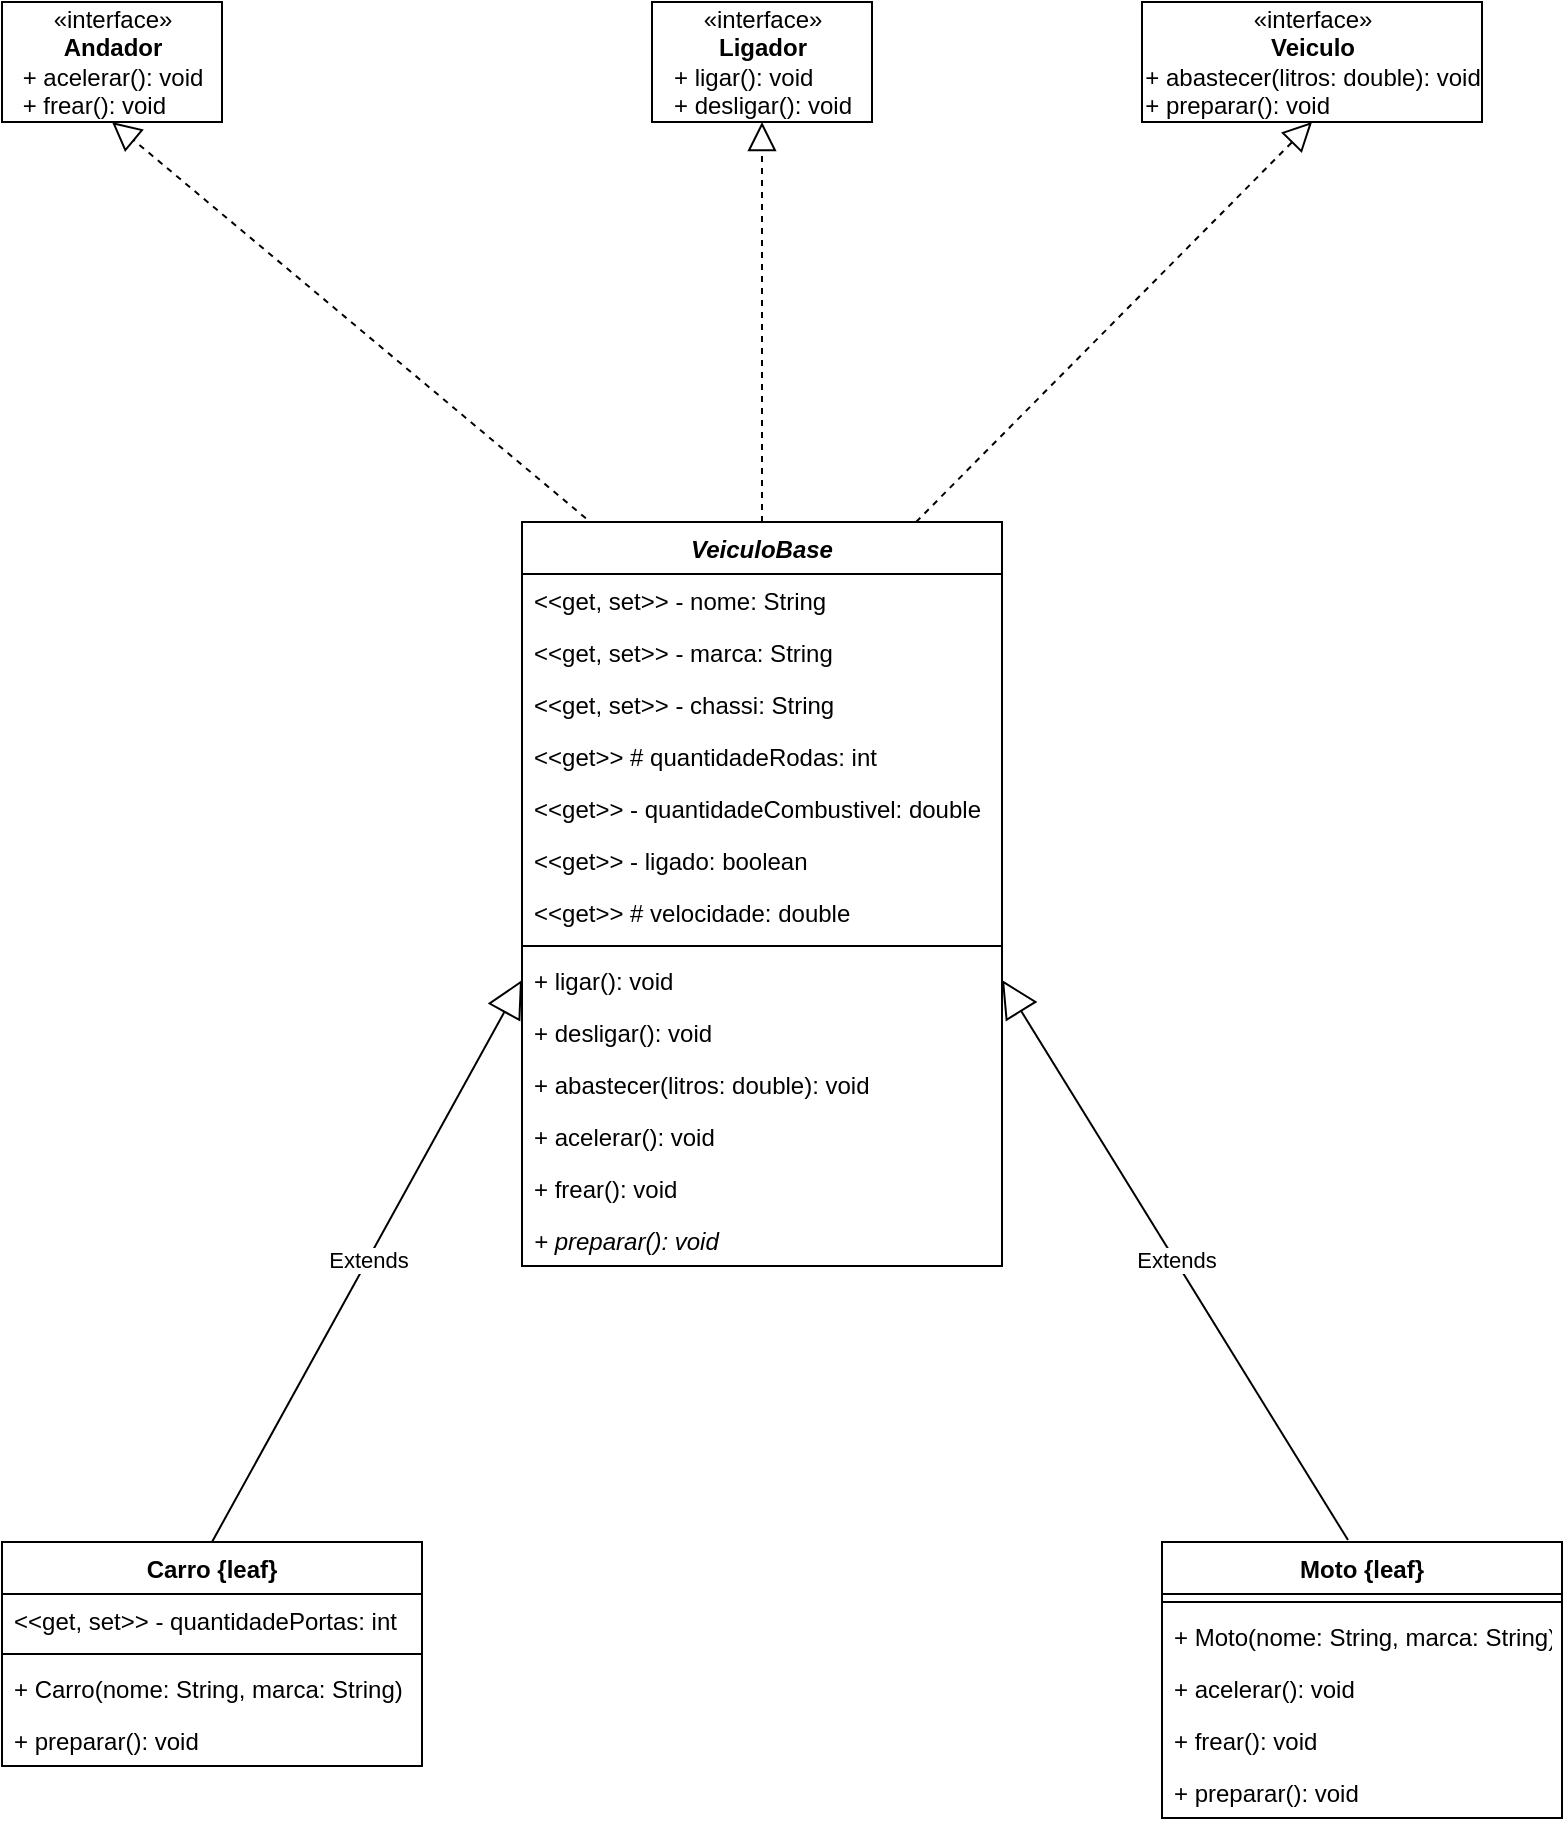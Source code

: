 <mxfile version="18.0.3" type="device"><diagram id="K6rVn5Honu_ypVm9PE21" name="Page-1"><mxGraphModel dx="868" dy="450" grid="1" gridSize="10" guides="1" tooltips="1" connect="1" arrows="1" fold="1" page="1" pageScale="1" pageWidth="827" pageHeight="1169" math="0" shadow="0"><root><mxCell id="0"/><mxCell id="1" parent="0"/><mxCell id="pV7WggoQ3xro_sZmNq65-1" value="VeiculoBase" style="swimlane;fontStyle=3;align=center;verticalAlign=top;childLayout=stackLayout;horizontal=1;startSize=26;horizontalStack=0;resizeParent=1;resizeParentMax=0;resizeLast=0;collapsible=1;marginBottom=0;" parent="1" vertex="1"><mxGeometry x="280" y="280" width="240" height="372" as="geometry"/></mxCell><mxCell id="pV7WggoQ3xro_sZmNq65-2" value="&lt;&lt;get, set&gt;&gt; - nome: String" style="text;strokeColor=none;fillColor=none;align=left;verticalAlign=top;spacingLeft=4;spacingRight=4;overflow=hidden;rotatable=0;points=[[0,0.5],[1,0.5]];portConstraint=eastwest;" parent="pV7WggoQ3xro_sZmNq65-1" vertex="1"><mxGeometry y="26" width="240" height="26" as="geometry"/></mxCell><mxCell id="pV7WggoQ3xro_sZmNq65-5" value="&lt;&lt;get, set&gt;&gt; - marca: String" style="text;strokeColor=none;fillColor=none;align=left;verticalAlign=top;spacingLeft=4;spacingRight=4;overflow=hidden;rotatable=0;points=[[0,0.5],[1,0.5]];portConstraint=eastwest;" parent="pV7WggoQ3xro_sZmNq65-1" vertex="1"><mxGeometry y="52" width="240" height="26" as="geometry"/></mxCell><mxCell id="pV7WggoQ3xro_sZmNq65-6" value="&lt;&lt;get, set&gt;&gt; - chassi: String" style="text;strokeColor=none;fillColor=none;align=left;verticalAlign=top;spacingLeft=4;spacingRight=4;overflow=hidden;rotatable=0;points=[[0,0.5],[1,0.5]];portConstraint=eastwest;" parent="pV7WggoQ3xro_sZmNq65-1" vertex="1"><mxGeometry y="78" width="240" height="26" as="geometry"/></mxCell><mxCell id="pV7WggoQ3xro_sZmNq65-7" value="&lt;&lt;get&gt;&gt; # quantidadeRodas: int" style="text;strokeColor=none;fillColor=none;align=left;verticalAlign=top;spacingLeft=4;spacingRight=4;overflow=hidden;rotatable=0;points=[[0,0.5],[1,0.5]];portConstraint=eastwest;" parent="pV7WggoQ3xro_sZmNq65-1" vertex="1"><mxGeometry y="104" width="240" height="26" as="geometry"/></mxCell><mxCell id="pV7WggoQ3xro_sZmNq65-8" value="&lt;&lt;get&gt;&gt; - quantidadeCombustivel: double" style="text;strokeColor=none;fillColor=none;align=left;verticalAlign=top;spacingLeft=4;spacingRight=4;overflow=hidden;rotatable=0;points=[[0,0.5],[1,0.5]];portConstraint=eastwest;" parent="pV7WggoQ3xro_sZmNq65-1" vertex="1"><mxGeometry y="130" width="240" height="26" as="geometry"/></mxCell><mxCell id="pV7WggoQ3xro_sZmNq65-11" value="&lt;&lt;get&gt;&gt; - ligado: boolean" style="text;strokeColor=none;fillColor=none;align=left;verticalAlign=top;spacingLeft=4;spacingRight=4;overflow=hidden;rotatable=0;points=[[0,0.5],[1,0.5]];portConstraint=eastwest;" parent="pV7WggoQ3xro_sZmNq65-1" vertex="1"><mxGeometry y="156" width="240" height="26" as="geometry"/></mxCell><mxCell id="pV7WggoQ3xro_sZmNq65-12" value="&lt;&lt;get&gt;&gt; # velocidade: double" style="text;strokeColor=none;fillColor=none;align=left;verticalAlign=top;spacingLeft=4;spacingRight=4;overflow=hidden;rotatable=0;points=[[0,0.5],[1,0.5]];portConstraint=eastwest;" parent="pV7WggoQ3xro_sZmNq65-1" vertex="1"><mxGeometry y="182" width="240" height="26" as="geometry"/></mxCell><mxCell id="pV7WggoQ3xro_sZmNq65-3" value="" style="line;strokeWidth=1;fillColor=none;align=left;verticalAlign=middle;spacingTop=-1;spacingLeft=3;spacingRight=3;rotatable=0;labelPosition=right;points=[];portConstraint=eastwest;" parent="pV7WggoQ3xro_sZmNq65-1" vertex="1"><mxGeometry y="208" width="240" height="8" as="geometry"/></mxCell><mxCell id="pV7WggoQ3xro_sZmNq65-4" value="+ ligar(): void" style="text;strokeColor=none;fillColor=none;align=left;verticalAlign=top;spacingLeft=4;spacingRight=4;overflow=hidden;rotatable=0;points=[[0,0.5],[1,0.5]];portConstraint=eastwest;" parent="pV7WggoQ3xro_sZmNq65-1" vertex="1"><mxGeometry y="216" width="240" height="26" as="geometry"/></mxCell><mxCell id="pV7WggoQ3xro_sZmNq65-9" value="+ desligar(): void" style="text;strokeColor=none;fillColor=none;align=left;verticalAlign=top;spacingLeft=4;spacingRight=4;overflow=hidden;rotatable=0;points=[[0,0.5],[1,0.5]];portConstraint=eastwest;" parent="pV7WggoQ3xro_sZmNq65-1" vertex="1"><mxGeometry y="242" width="240" height="26" as="geometry"/></mxCell><mxCell id="pV7WggoQ3xro_sZmNq65-10" value="+ abastecer(litros: double): void" style="text;strokeColor=none;fillColor=none;align=left;verticalAlign=top;spacingLeft=4;spacingRight=4;overflow=hidden;rotatable=0;points=[[0,0.5],[1,0.5]];portConstraint=eastwest;" parent="pV7WggoQ3xro_sZmNq65-1" vertex="1"><mxGeometry y="268" width="240" height="26" as="geometry"/></mxCell><mxCell id="pV7WggoQ3xro_sZmNq65-13" value="+ acelerar(): void" style="text;strokeColor=none;fillColor=none;align=left;verticalAlign=top;spacingLeft=4;spacingRight=4;overflow=hidden;rotatable=0;points=[[0,0.5],[1,0.5]];portConstraint=eastwest;" parent="pV7WggoQ3xro_sZmNq65-1" vertex="1"><mxGeometry y="294" width="240" height="26" as="geometry"/></mxCell><mxCell id="pV7WggoQ3xro_sZmNq65-14" value="+ frear(): void" style="text;strokeColor=none;fillColor=none;align=left;verticalAlign=top;spacingLeft=4;spacingRight=4;overflow=hidden;rotatable=0;points=[[0,0.5],[1,0.5]];portConstraint=eastwest;" parent="pV7WggoQ3xro_sZmNq65-1" vertex="1"><mxGeometry y="320" width="240" height="26" as="geometry"/></mxCell><mxCell id="pV7WggoQ3xro_sZmNq65-15" value="+ preparar(): void" style="text;strokeColor=none;fillColor=none;align=left;verticalAlign=top;spacingLeft=4;spacingRight=4;overflow=hidden;rotatable=0;points=[[0,0.5],[1,0.5]];portConstraint=eastwest;fontStyle=2" parent="pV7WggoQ3xro_sZmNq65-1" vertex="1"><mxGeometry y="346" width="240" height="26" as="geometry"/></mxCell><mxCell id="pV7WggoQ3xro_sZmNq65-16" value="Carro {leaf}" style="swimlane;fontStyle=1;align=center;verticalAlign=top;childLayout=stackLayout;horizontal=1;startSize=26;horizontalStack=0;resizeParent=1;resizeParentMax=0;resizeLast=0;collapsible=1;marginBottom=0;" parent="1" vertex="1"><mxGeometry x="20" y="790" width="210" height="112" as="geometry"/></mxCell><mxCell id="pV7WggoQ3xro_sZmNq65-17" value="&lt;&lt;get, set&gt;&gt; - quantidadePortas: int" style="text;strokeColor=none;fillColor=none;align=left;verticalAlign=top;spacingLeft=4;spacingRight=4;overflow=hidden;rotatable=0;points=[[0,0.5],[1,0.5]];portConstraint=eastwest;" parent="pV7WggoQ3xro_sZmNq65-16" vertex="1"><mxGeometry y="26" width="210" height="26" as="geometry"/></mxCell><mxCell id="pV7WggoQ3xro_sZmNq65-18" value="" style="line;strokeWidth=1;fillColor=none;align=left;verticalAlign=middle;spacingTop=-1;spacingLeft=3;spacingRight=3;rotatable=0;labelPosition=right;points=[];portConstraint=eastwest;" parent="pV7WggoQ3xro_sZmNq65-16" vertex="1"><mxGeometry y="52" width="210" height="8" as="geometry"/></mxCell><mxCell id="pV7WggoQ3xro_sZmNq65-19" value="+ Carro(nome: String, marca: String)" style="text;strokeColor=none;fillColor=none;align=left;verticalAlign=top;spacingLeft=4;spacingRight=4;overflow=hidden;rotatable=0;points=[[0,0.5],[1,0.5]];portConstraint=eastwest;" parent="pV7WggoQ3xro_sZmNq65-16" vertex="1"><mxGeometry y="60" width="210" height="26" as="geometry"/></mxCell><mxCell id="pV7WggoQ3xro_sZmNq65-30" value="+ preparar(): void" style="text;strokeColor=none;fillColor=none;align=left;verticalAlign=top;spacingLeft=4;spacingRight=4;overflow=hidden;rotatable=0;points=[[0,0.5],[1,0.5]];portConstraint=eastwest;" parent="pV7WggoQ3xro_sZmNq65-16" vertex="1"><mxGeometry y="86" width="210" height="26" as="geometry"/></mxCell><mxCell id="pV7WggoQ3xro_sZmNq65-21" value="Moto {leaf}" style="swimlane;fontStyle=1;align=center;verticalAlign=top;childLayout=stackLayout;horizontal=1;startSize=26;horizontalStack=0;resizeParent=1;resizeParentMax=0;resizeLast=0;collapsible=1;marginBottom=0;" parent="1" vertex="1"><mxGeometry x="600" y="790" width="200" height="138" as="geometry"/></mxCell><mxCell id="pV7WggoQ3xro_sZmNq65-23" value="" style="line;strokeWidth=1;fillColor=none;align=left;verticalAlign=middle;spacingTop=-1;spacingLeft=3;spacingRight=3;rotatable=0;labelPosition=right;points=[];portConstraint=eastwest;" parent="pV7WggoQ3xro_sZmNq65-21" vertex="1"><mxGeometry y="26" width="200" height="8" as="geometry"/></mxCell><mxCell id="pV7WggoQ3xro_sZmNq65-24" value="+ Moto(nome: String, marca: String)" style="text;strokeColor=none;fillColor=none;align=left;verticalAlign=top;spacingLeft=4;spacingRight=4;overflow=hidden;rotatable=0;points=[[0,0.5],[1,0.5]];portConstraint=eastwest;" parent="pV7WggoQ3xro_sZmNq65-21" vertex="1"><mxGeometry y="34" width="200" height="26" as="geometry"/></mxCell><mxCell id="pV7WggoQ3xro_sZmNq65-32" value="+ acelerar(): void&#10;" style="text;strokeColor=none;fillColor=none;align=left;verticalAlign=top;spacingLeft=4;spacingRight=4;overflow=hidden;rotatable=0;points=[[0,0.5],[1,0.5]];portConstraint=eastwest;" parent="pV7WggoQ3xro_sZmNq65-21" vertex="1"><mxGeometry y="60" width="200" height="26" as="geometry"/></mxCell><mxCell id="pV7WggoQ3xro_sZmNq65-33" value="+ frear(): void" style="text;strokeColor=none;fillColor=none;align=left;verticalAlign=top;spacingLeft=4;spacingRight=4;overflow=hidden;rotatable=0;points=[[0,0.5],[1,0.5]];portConstraint=eastwest;" parent="pV7WggoQ3xro_sZmNq65-21" vertex="1"><mxGeometry y="86" width="200" height="26" as="geometry"/></mxCell><mxCell id="pV7WggoQ3xro_sZmNq65-31" value="+ preparar(): void" style="text;strokeColor=none;fillColor=none;align=left;verticalAlign=top;spacingLeft=4;spacingRight=4;overflow=hidden;rotatable=0;points=[[0,0.5],[1,0.5]];portConstraint=eastwest;" parent="pV7WggoQ3xro_sZmNq65-21" vertex="1"><mxGeometry y="112" width="200" height="26" as="geometry"/></mxCell><mxCell id="pV7WggoQ3xro_sZmNq65-25" value="Extends" style="endArrow=block;endSize=16;endFill=0;html=1;rounded=0;entryX=0;entryY=0.5;entryDx=0;entryDy=0;exitX=0.5;exitY=0;exitDx=0;exitDy=0;" parent="1" edge="1" target="pV7WggoQ3xro_sZmNq65-4" source="pV7WggoQ3xro_sZmNq65-16"><mxGeometry width="160" relative="1" as="geometry"><mxPoint x="130" y="740" as="sourcePoint"/><mxPoint x="320" y="650" as="targetPoint"/></mxGeometry></mxCell><mxCell id="pV7WggoQ3xro_sZmNq65-27" value="Extends" style="endArrow=block;endSize=16;endFill=0;html=1;rounded=0;exitX=0.465;exitY=-0.007;exitDx=0;exitDy=0;exitPerimeter=0;entryX=1;entryY=0.5;entryDx=0;entryDy=0;" parent="1" target="pV7WggoQ3xro_sZmNq65-4" edge="1" source="pV7WggoQ3xro_sZmNq65-21"><mxGeometry width="160" relative="1" as="geometry"><mxPoint x="667" y="439" as="sourcePoint"/><mxPoint x="530" y="440" as="targetPoint"/></mxGeometry></mxCell><mxCell id="Fxx8jNM-kPO4SOjiVsGO-5" value="«interface»&lt;br&gt;&lt;b&gt;Andador&lt;/b&gt;&lt;br&gt;&lt;div style=&quot;text-align: left;&quot;&gt;+ acelerar(): void&lt;/div&gt;&lt;div style=&quot;text-align: left;&quot;&gt;+ frear(): void&lt;/div&gt;" style="html=1;" vertex="1" parent="1"><mxGeometry x="20" y="20" width="110" height="60" as="geometry"/></mxCell><mxCell id="Fxx8jNM-kPO4SOjiVsGO-6" value="«interface»&lt;br&gt;&lt;b&gt;Ligador&lt;/b&gt;&lt;br&gt;&lt;div style=&quot;text-align: left;&quot;&gt;+ ligar(): void&lt;/div&gt;&lt;div style=&quot;text-align: left;&quot;&gt;+ desligar(): void&lt;/div&gt;" style="html=1;" vertex="1" parent="1"><mxGeometry x="345" y="20" width="110" height="60" as="geometry"/></mxCell><mxCell id="Fxx8jNM-kPO4SOjiVsGO-7" value="«interface»&lt;br&gt;&lt;b&gt;Veiculo&lt;/b&gt;&lt;br&gt;&lt;div style=&quot;text-align: left;&quot;&gt;+ abastecer(litros: double): void&lt;/div&gt;&lt;div style=&quot;text-align: left;&quot;&gt;+ preparar(): void&lt;/div&gt;" style="html=1;" vertex="1" parent="1"><mxGeometry x="590" y="20" width="170" height="60" as="geometry"/></mxCell><mxCell id="Fxx8jNM-kPO4SOjiVsGO-9" value="" style="endArrow=block;dashed=1;endFill=0;endSize=12;html=1;rounded=0;entryX=0.5;entryY=1;entryDx=0;entryDy=0;exitX=0.133;exitY=-0.005;exitDx=0;exitDy=0;exitPerimeter=0;" edge="1" parent="1" source="pV7WggoQ3xro_sZmNq65-1" target="Fxx8jNM-kPO4SOjiVsGO-5"><mxGeometry width="160" relative="1" as="geometry"><mxPoint x="340" y="150" as="sourcePoint"/><mxPoint x="230" y="140" as="targetPoint"/></mxGeometry></mxCell><mxCell id="Fxx8jNM-kPO4SOjiVsGO-10" value="" style="endArrow=block;dashed=1;endFill=0;endSize=12;html=1;rounded=0;entryX=0.5;entryY=1;entryDx=0;entryDy=0;exitX=0.5;exitY=0;exitDx=0;exitDy=0;" edge="1" parent="1" source="pV7WggoQ3xro_sZmNq65-1" target="Fxx8jNM-kPO4SOjiVsGO-6"><mxGeometry width="160" relative="1" as="geometry"><mxPoint x="380" y="220" as="sourcePoint"/><mxPoint x="220" y="80" as="targetPoint"/></mxGeometry></mxCell><mxCell id="Fxx8jNM-kPO4SOjiVsGO-11" value="" style="endArrow=block;dashed=1;endFill=0;endSize=12;html=1;rounded=0;entryX=0.5;entryY=1;entryDx=0;entryDy=0;exitX=0.821;exitY=0;exitDx=0;exitDy=0;exitPerimeter=0;" edge="1" parent="1" source="pV7WggoQ3xro_sZmNq65-1" target="Fxx8jNM-kPO4SOjiVsGO-7"><mxGeometry width="160" relative="1" as="geometry"><mxPoint x="784.54" y="277.024" as="sourcePoint"/><mxPoint x="555.46" y="130" as="targetPoint"/></mxGeometry></mxCell></root></mxGraphModel></diagram></mxfile>